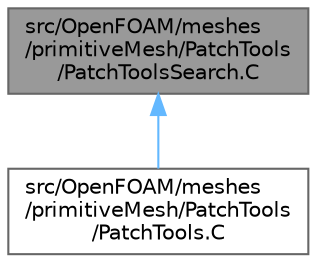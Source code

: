 digraph "src/OpenFOAM/meshes/primitiveMesh/PatchTools/PatchToolsSearch.C"
{
 // LATEX_PDF_SIZE
  bgcolor="transparent";
  edge [fontname=Helvetica,fontsize=10,labelfontname=Helvetica,labelfontsize=10];
  node [fontname=Helvetica,fontsize=10,shape=box,height=0.2,width=0.4];
  Node1 [id="Node000001",label="src/OpenFOAM/meshes\l/primitiveMesh/PatchTools\l/PatchToolsSearch.C",height=0.2,width=0.4,color="gray40", fillcolor="grey60", style="filled", fontcolor="black",tooltip="Searching and marking zones of the patch."];
  Node1 -> Node2 [id="edge1_Node000001_Node000002",dir="back",color="steelblue1",style="solid",tooltip=" "];
  Node2 [id="Node000002",label="src/OpenFOAM/meshes\l/primitiveMesh/PatchTools\l/PatchTools.C",height=0.2,width=0.4,color="grey40", fillcolor="white", style="filled",URL="$PatchTools_8C.html",tooltip=" "];
}
